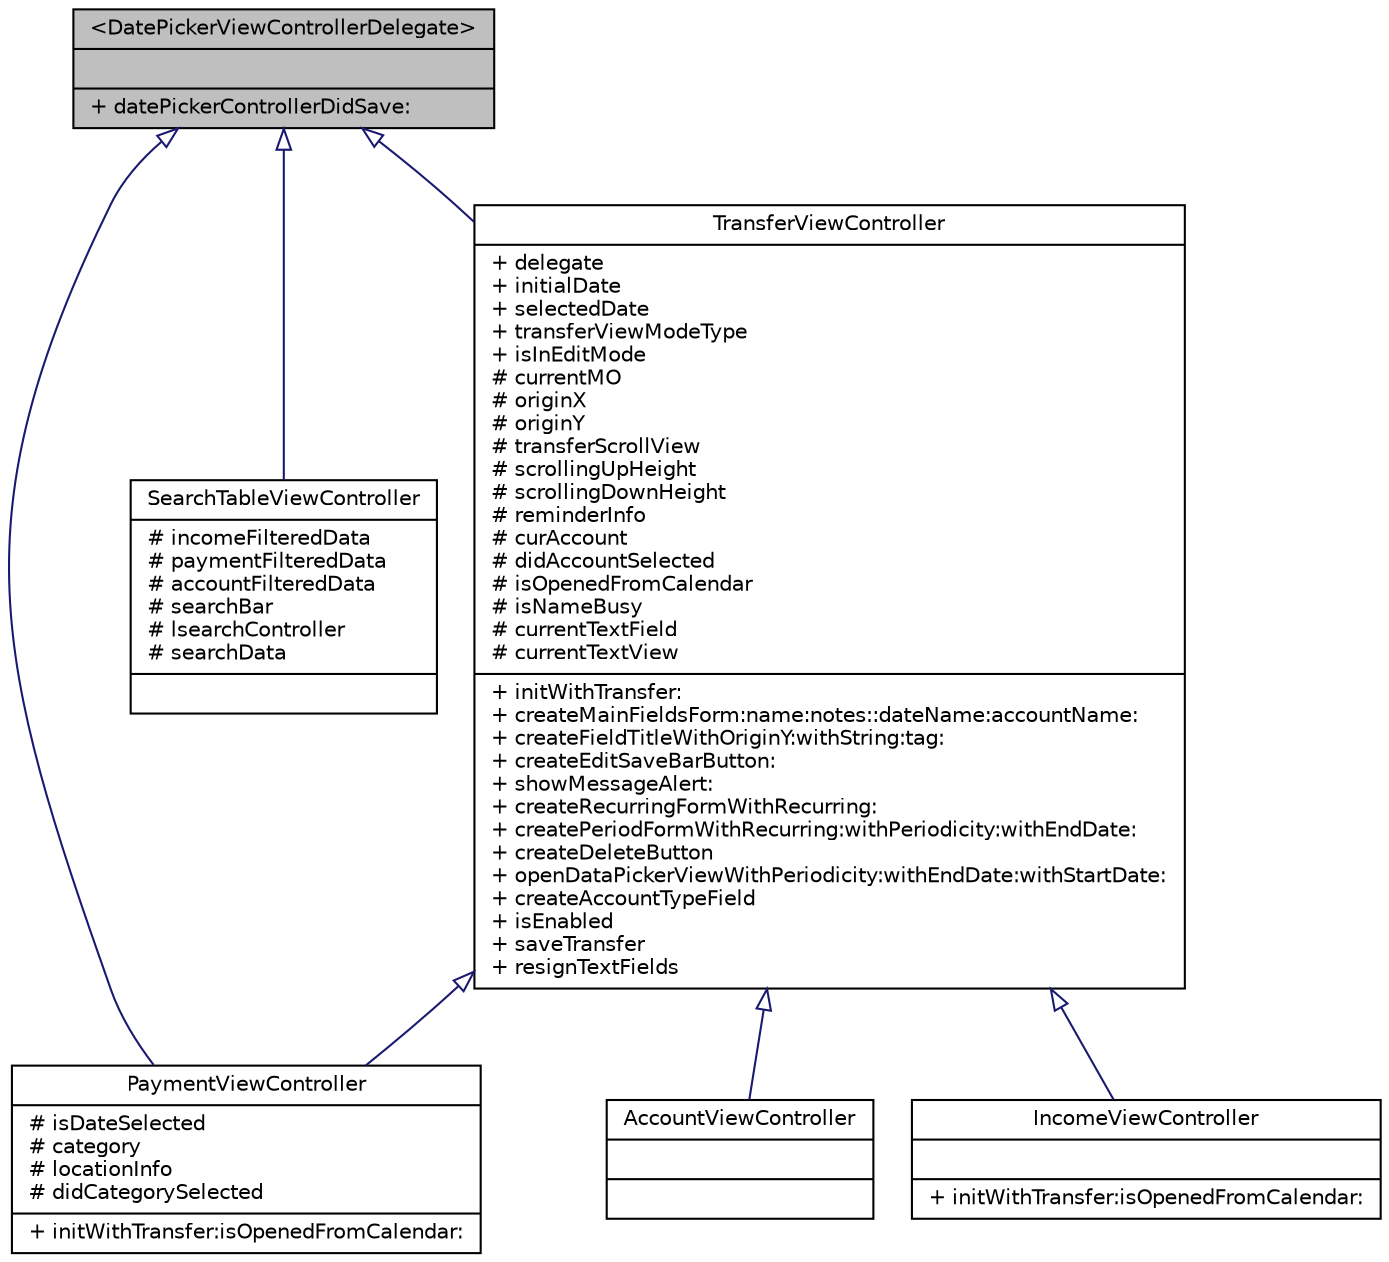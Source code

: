 digraph G
{
  edge [fontname="Helvetica",fontsize="10",labelfontname="Helvetica",labelfontsize="10"];
  node [fontname="Helvetica",fontsize="10",shape=record];
  Node1 [label="{\<DatePickerViewControllerDelegate\>\n||+ datePickerControllerDidSave:\l}",height=0.2,width=0.4,color="black", fillcolor="grey75", style="filled" fontcolor="black"];
  Node1 -> Node2 [dir=back,color="midnightblue",fontsize="10",style="solid",arrowtail="empty",fontname="Helvetica"];
  Node2 [label="{PaymentViewController\n|# isDateSelected\l# category\l# locationInfo\l# didCategorySelected\l|+ initWithTransfer:isOpenedFromCalendar:\l}",height=0.2,width=0.4,color="black", fillcolor="white", style="filled",URL="$interface_payment_view_controller.html",tooltip="PaymentViewController class. This class is responsible for adding/changeing new payment. After creating new payment,the created payment displays on PaymentsListViewController."];
  Node1 -> Node3 [dir=back,color="midnightblue",fontsize="10",style="solid",arrowtail="empty",fontname="Helvetica"];
  Node3 [label="{SearchTableViewController\n|# incomeFilteredData\l# paymentFilteredData\l# accountFilteredData\l# searchBar\l# lsearchController\l# searchData\l|}",height=0.2,width=0.4,color="black", fillcolor="white", style="filled",URL="$interface_search_table_view_controller.html",tooltip="Search TableView class is responsible for searching any item from the available list. It is possible to perform search only in one bean (e.g. income, payment) and in all the beans."];
  Node1 -> Node4 [dir=back,color="midnightblue",fontsize="10",style="solid",arrowtail="empty",fontname="Helvetica"];
  Node4 [label="{TransferViewController\n|+ delegate\l+ initialDate\l+ selectedDate\l+ transferViewModeType\l+ isInEditMode\l# currentMO\l# originX\l# originY\l# transferScrollView\l# scrollingUpHeight\l# scrollingDownHeight\l# reminderInfo\l# curAccount\l# didAccountSelected\l# isOpenedFromCalendar\l# isNameBusy\l# currentTextField\l# currentTextView\l|+ initWithTransfer:\l+ createMainFieldsForm:name:notes::dateName:accountName:\l+ createFieldTitleWithOriginY:withString:tag:\l+ createEditSaveBarButton:\l+ showMessageAlert:\l+ createRecurringFormWithRecurring:\l+ createPeriodFormWithRecurring:withPeriodicity:withEndDate:\l+ createDeleteButton\l+ openDataPickerViewWithPeriodicity:withEndDate:withStartDate:\l+ createAccountTypeField\l+ isEnabled\l+ saveTransfer\l+ resignTextFields\l}",height=0.2,width=0.4,color="black", fillcolor="white", style="filled",URL="$interface_transfer_view_controller.html",tooltip="TransferViewController class. This class is responsible for creating/adding the main fields of paymen..."];
  Node4 -> Node5 [dir=back,color="midnightblue",fontsize="10",style="solid",arrowtail="empty",fontname="Helvetica"];
  Node5 [label="{AccountViewController\n||}",height=0.2,width=0.4,color="black", fillcolor="white", style="filled",URL="$interface_account_view_controller.html",tooltip="AccountViewController class is responsible for adding new account or editing the existed account..."];
  Node4 -> Node6 [dir=back,color="midnightblue",fontsize="10",style="solid",arrowtail="empty",fontname="Helvetica"];
  Node6 [label="{IncomeViewController\n||+ initWithTransfer:isOpenedFromCalendar:\l}",height=0.2,width=0.4,color="black", fillcolor="white", style="filled",URL="$interface_income_view_controller.html",tooltip="IncomeViewController class. This class is responsible for creating/adding new income. After creatin new income, the created income displays on IncomesListTableViewController."];
  Node4 -> Node2 [dir=back,color="midnightblue",fontsize="10",style="solid",arrowtail="empty",fontname="Helvetica"];
}
